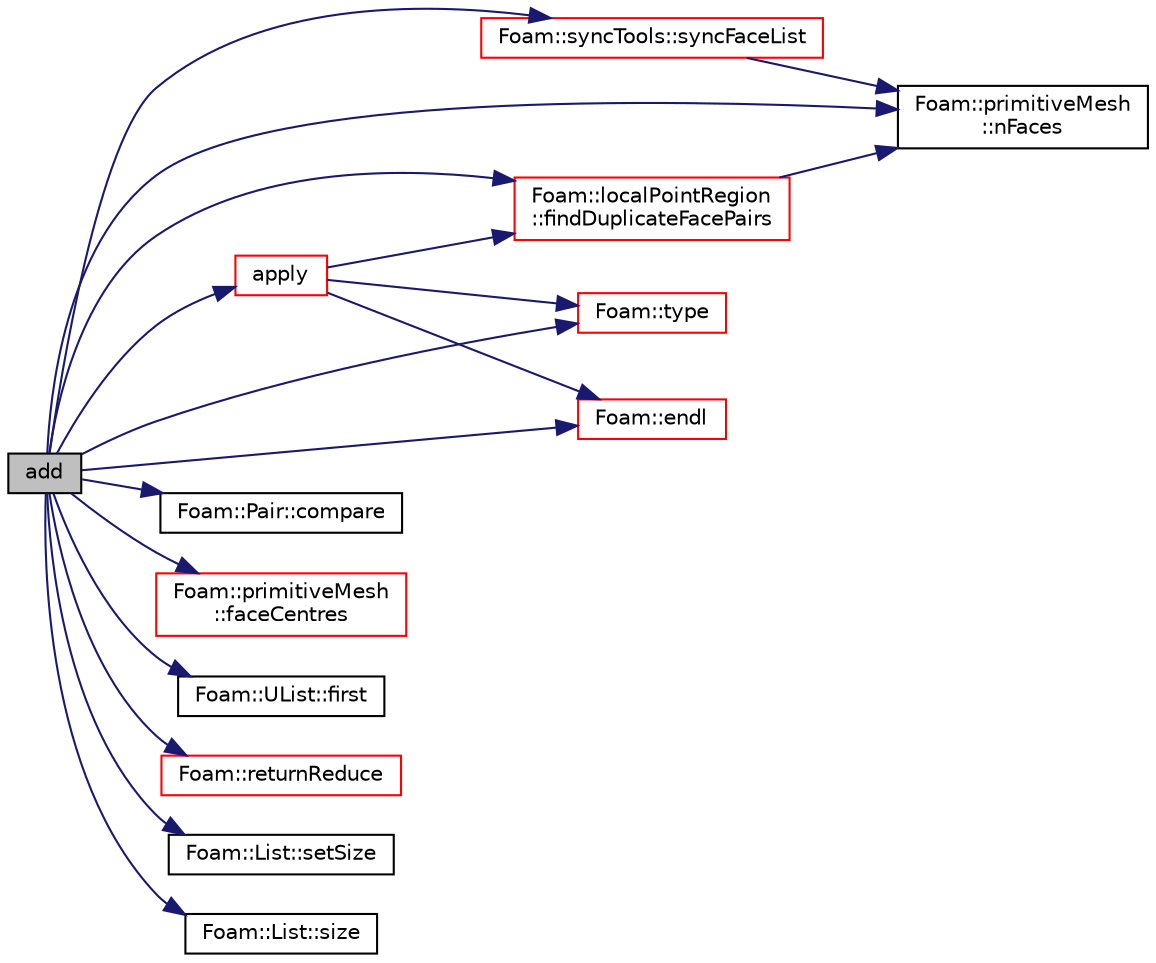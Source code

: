 digraph "add"
{
  bgcolor="transparent";
  edge [fontname="Helvetica",fontsize="10",labelfontname="Helvetica",labelfontsize="10"];
  node [fontname="Helvetica",fontsize="10",shape=record];
  rankdir="LR";
  Node1201 [label="add",height=0.2,width=0.4,color="black", fillcolor="grey75", style="filled", fontcolor="black"];
  Node1201 -> Node1202 [color="midnightblue",fontsize="10",style="solid",fontname="Helvetica"];
  Node1202 [label="apply",height=0.2,width=0.4,color="red",URL="$a29929.html#a37f5f686855452b8a05bb30a3eef55fc",tooltip="Apply any additional post-decomposition constraints. "];
  Node1202 -> Node1203 [color="midnightblue",fontsize="10",style="solid",fontname="Helvetica"];
  Node1203 [label="Foam::localPointRegion\l::findDuplicateFacePairs",height=0.2,width=0.4,color="red",URL="$a26329.html#ada4b8f94bf6f76d8d4342d0d169ce358",tooltip="Helper routine to find all baffles (two boundary faces. "];
  Node1203 -> Node1257 [color="midnightblue",fontsize="10",style="solid",fontname="Helvetica"];
  Node1257 [label="Foam::primitiveMesh\l::nFaces",height=0.2,width=0.4,color="black",URL="$a28685.html#abe602c985a3c9ffa67176e969e77ca6f"];
  Node1202 -> Node1304 [color="midnightblue",fontsize="10",style="solid",fontname="Helvetica"];
  Node1304 [label="Foam::type",height=0.2,width=0.4,color="red",URL="$a21851.html#aec48583af672626378f501eb9fc32cd1",tooltip="Return the file type: DIRECTORY or FILE. "];
  Node1202 -> Node1211 [color="midnightblue",fontsize="10",style="solid",fontname="Helvetica"];
  Node1211 [label="Foam::endl",height=0.2,width=0.4,color="red",URL="$a21851.html#a2db8fe02a0d3909e9351bb4275b23ce4",tooltip="Add newline and flush stream. "];
  Node1201 -> Node1310 [color="midnightblue",fontsize="10",style="solid",fontname="Helvetica"];
  Node1310 [label="Foam::Pair::compare",height=0.2,width=0.4,color="black",URL="$a28793.html#abe7cde09024876fed088a4ab4a1e6551",tooltip="Compare Pairs. "];
  Node1201 -> Node1211 [color="midnightblue",fontsize="10",style="solid",fontname="Helvetica"];
  Node1201 -> Node1311 [color="midnightblue",fontsize="10",style="solid",fontname="Helvetica"];
  Node1311 [label="Foam::primitiveMesh\l::faceCentres",height=0.2,width=0.4,color="red",URL="$a28685.html#a3319847c9ee813a5398d011b08de25a4"];
  Node1201 -> Node1203 [color="midnightblue",fontsize="10",style="solid",fontname="Helvetica"];
  Node1201 -> Node1317 [color="midnightblue",fontsize="10",style="solid",fontname="Helvetica"];
  Node1317 [label="Foam::UList::first",height=0.2,width=0.4,color="black",URL="$a26837.html#a1c9828bc3de9502754d944c95a2ce0d9",tooltip="Return the first element of the list. "];
  Node1201 -> Node1257 [color="midnightblue",fontsize="10",style="solid",fontname="Helvetica"];
  Node1201 -> Node1318 [color="midnightblue",fontsize="10",style="solid",fontname="Helvetica"];
  Node1318 [label="Foam::returnReduce",height=0.2,width=0.4,color="red",URL="$a21851.html#a8d528a67d2a9c6fe4fb94bc86872624b"];
  Node1201 -> Node1265 [color="midnightblue",fontsize="10",style="solid",fontname="Helvetica"];
  Node1265 [label="Foam::List::setSize",height=0.2,width=0.4,color="black",URL="$a26833.html#aedb985ffeaf1bdbfeccc2a8730405703",tooltip="Reset size of List. "];
  Node1201 -> Node1300 [color="midnightblue",fontsize="10",style="solid",fontname="Helvetica"];
  Node1300 [label="Foam::List::size",height=0.2,width=0.4,color="black",URL="$a26833.html#a8a5f6fa29bd4b500caf186f60245b384",tooltip="Override size to be inconsistent with allocated storage. "];
  Node1201 -> Node1322 [color="midnightblue",fontsize="10",style="solid",fontname="Helvetica"];
  Node1322 [label="Foam::syncTools::syncFaceList",height=0.2,width=0.4,color="red",URL="$a28657.html#abed40ebf1b90b365509600f5e7b004b7",tooltip="Synchronize values on all mesh faces. "];
  Node1322 -> Node1257 [color="midnightblue",fontsize="10",style="solid",fontname="Helvetica"];
  Node1201 -> Node1304 [color="midnightblue",fontsize="10",style="solid",fontname="Helvetica"];
}
